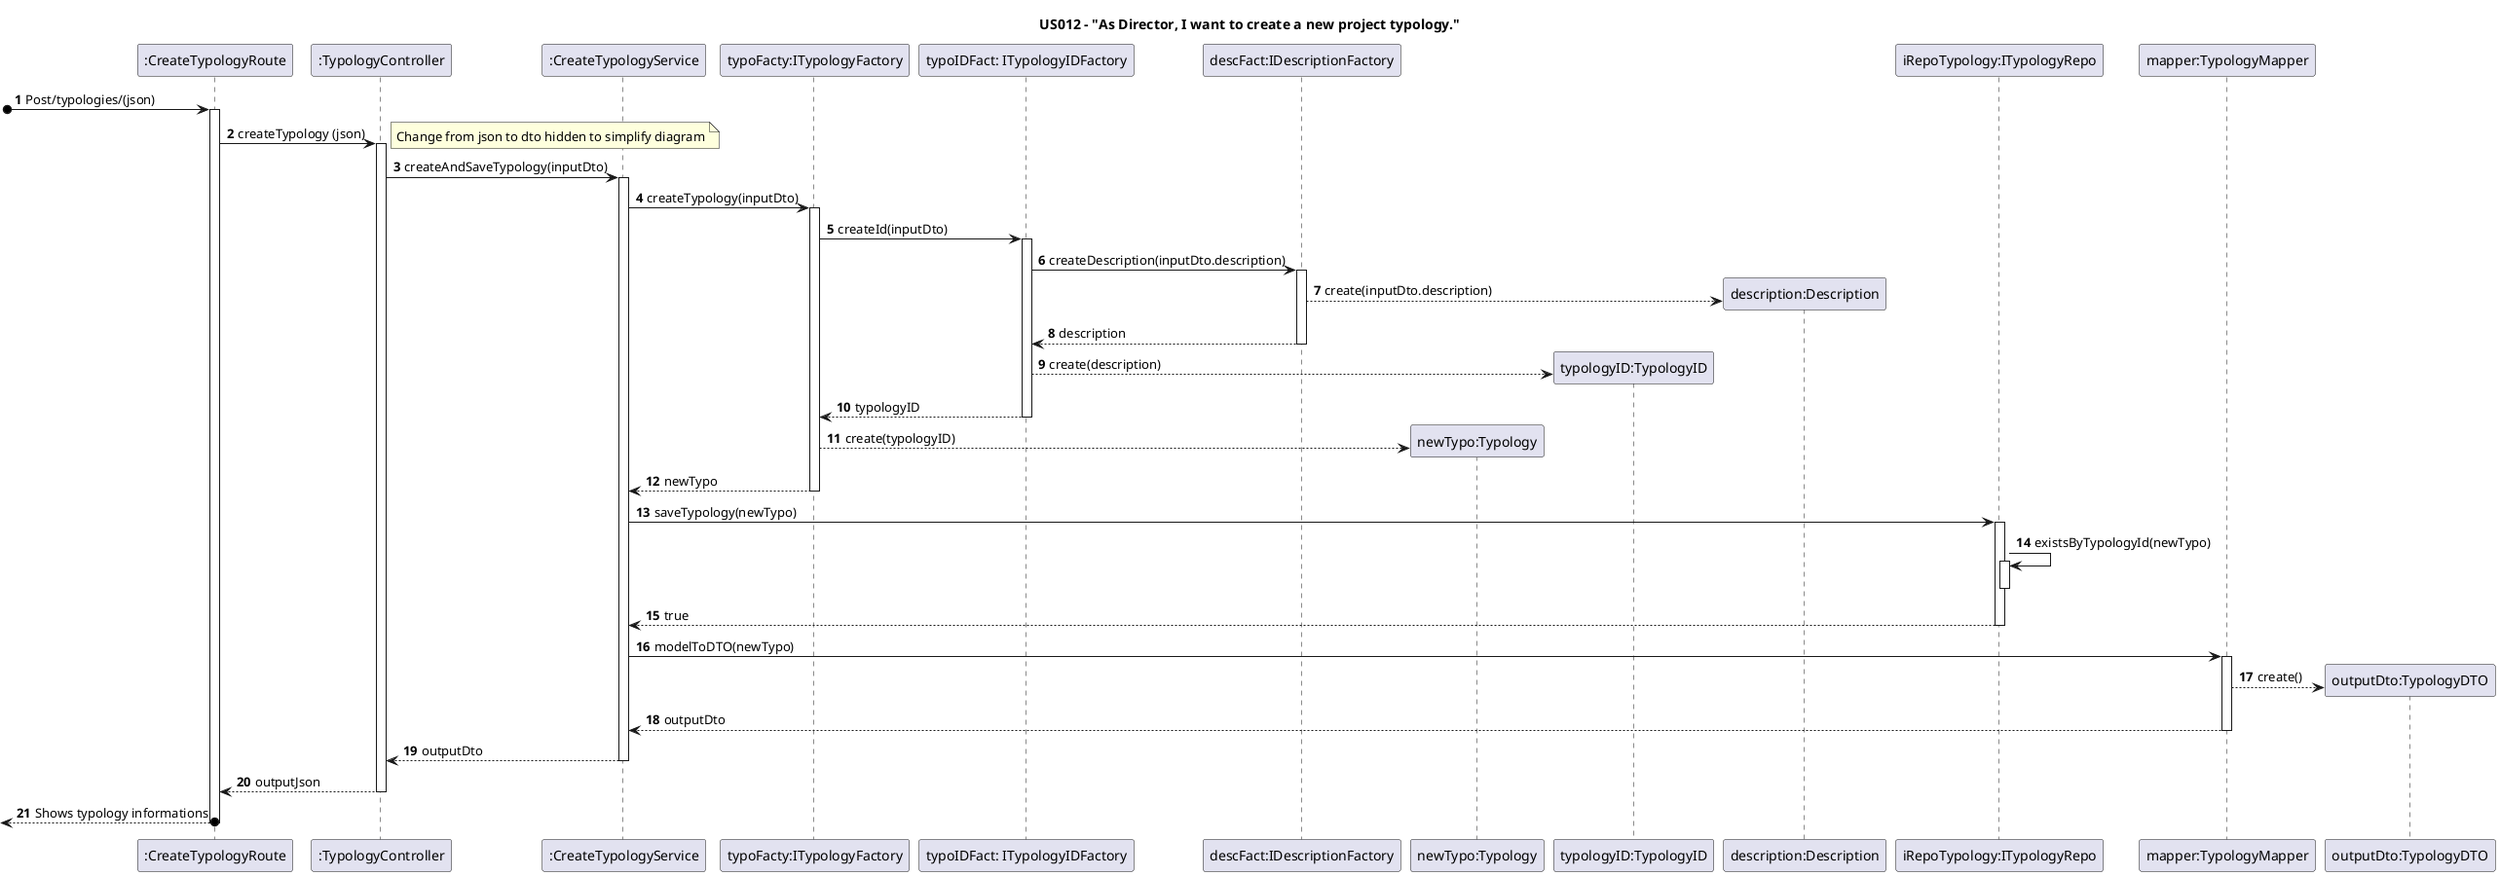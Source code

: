 @startuml

title US012 - "As Director, I want to create a new project typology."

autoactivate on
autonumber

participant ":CreateTypologyRoute" as Router
participant ":TypologyController" as Controller
participant ":CreateTypologyService" as Service
participant "typoFacty:ITypologyFactory" as TypoFactory
participant "typoIDFact: ITypologyIDFactory" as IdFactory
participant "descFact:IDescriptionFactory" as DesFactory
participant "newTypo:Typology" as Typology
participant "typologyID:TypologyID" as Id
participant "description:Description" as Description
participant "iRepoTypology:ITypologyRepo" as Repository
participant "mapper:TypologyMapper" as Mapper
participant "outputDto:TypologyDTO" as outputDTO

[o-> Router: Post/typologies/(json)
Router -> Controller: createTypology (json)
note right
Change from json to dto hidden to simplify diagram
end note
'note over Controller: Service is parameter with @Autowired
Controller -> Service: createAndSaveTypology(inputDto)
'note over Service: typoFact, repoTypo and mapper are parameters with @Autowired
Service -> TypoFactory: createTypology(inputDto)
TypoFactory -> IdFactory: createId(inputDto)
'note over TypoFactory: The typoIDFact is parameter with @Autowired
IdFactory -> DesFactory: createDescription(inputDto.description)
'note over IdFactory: The descFact is parameter with @Autowired
DesFactory --> Description**: create(inputDto.description)
return description
IdFactory --> Id**: create(description)
return typologyID
TypoFactory --> Typology**: create(typologyID)
return newTypo
'alt successful case
    Service -> Repository: saveTypology(newTypo)
    'alt successful case
        Repository -> Repository: existsByTypologyId(newTypo)
        deactivate Repository
    'end
return true
'end
Service -> Mapper: modelToDTO(newTypo)
Mapper --> outputDTO**: create()
return outputDto
return outputDto
return outputJson
'note over Controller: The Controller uses the Response Entity class to create a response in JSON format using the dto received from Service layer and defining the HTTP status.
[<--o Router: Shows typology informations

@enduml
